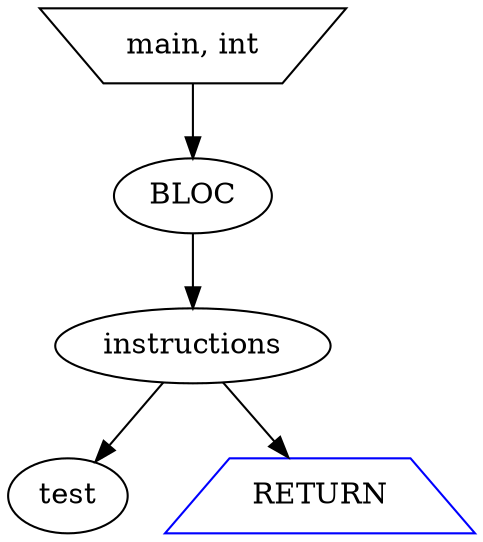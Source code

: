 digraph mon_programme {

node1 [label="main, int" shape=invtrapezium]
node2 [label=BLOC]
node3 [label=instructions]
node4 [label=test]
node5 [label=RETURN shape=trapezium color=blue]
node1->node2;
node2->node3;
node3->node4;
node3->node5;
}